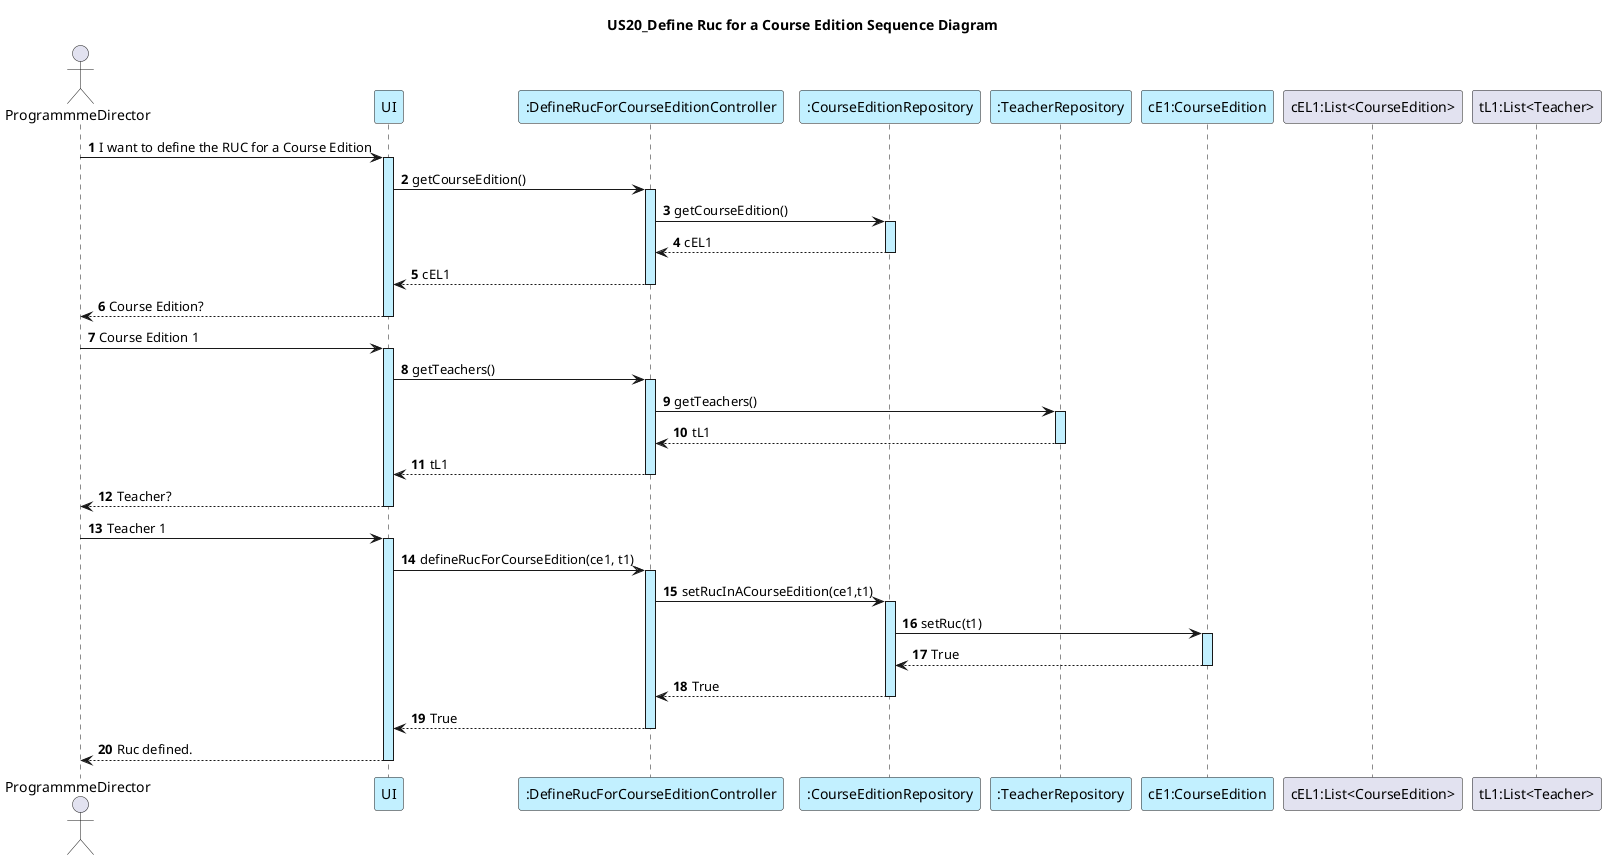 @startuml

autonumber

title: US20_Define Ruc for a Course Edition Sequence Diagram

actor ProgrammmeDirector as PD
participant UI #application
participant ":DefineRucForCourseEditionController" as C #application
participant ":CourseEditionRepository" as CER #application
participant ":TeacherRepository" as TR #application
participant  "cE1:CourseEdition" as CE #application
participant "cEL1:List<CourseEdition>" as LCE
participant "tL1:List<Teacher>" as LT


PD -> UI ++ #application: I want to define the RUC for a Course Edition
UI -> C  : getCourseEdition()
activate C #application
C -> CER :getCourseEdition()
activate CER #application
C <-- CER : cEL1
deactivate CER
UI <-- C : cEL1
deactivate C
PD <-- UI --: Course Edition?
PD -> UI ++ #application: Course Edition 1
UI-> C : getTeachers()
activate C #application
C -> TR :getTeachers()
activate TR #application
TR --> C :tL1
deactivate TR
C --> UI :tL1
deactivate C
PD <-- UI -- : Teacher?
PD -> UI: Teacher 1
activate UI #application
UI -> C : defineRucForCourseEdition(ce1, t1)
activate C #application
C -> CER : setRucInACourseEdition(ce1,t1)
activate CER #application
CER -> CE : setRuc(t1)
activate CE #application
CE --> CER :True
deactivate CE
CER --> C :True
deactivate CER
deactivate CE
C --> UI :True
deactivate C
UI --> PD : Ruc defined.
deactivate UI


@enduml
